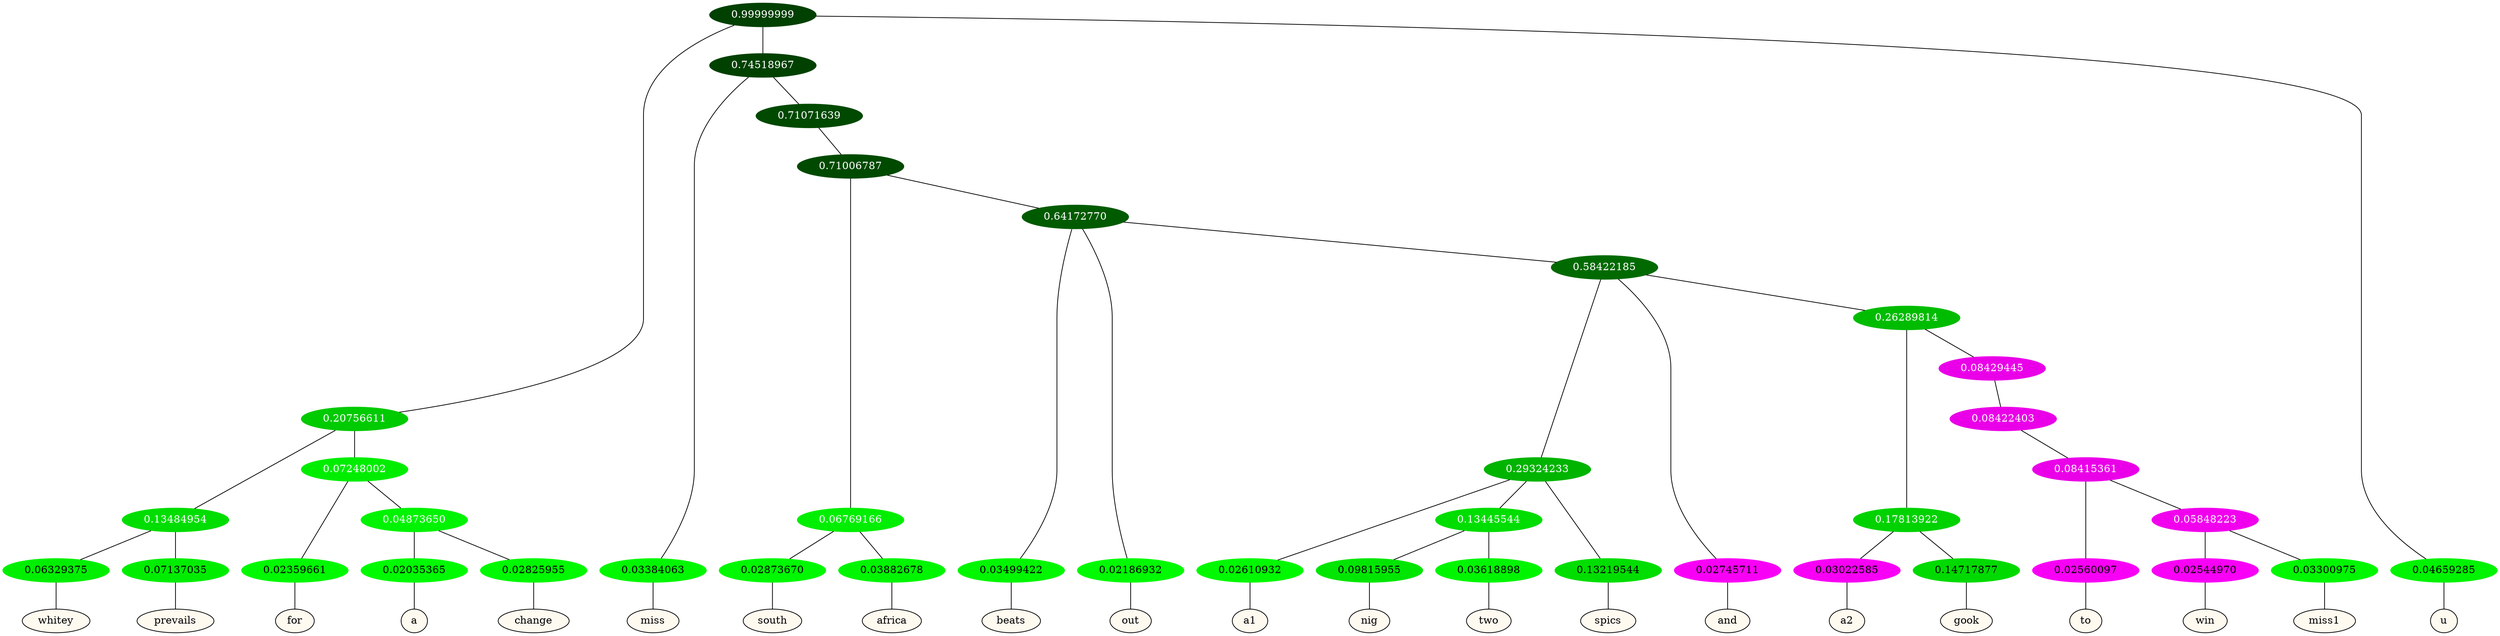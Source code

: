graph {
	node [format=png height=0.15 nodesep=0.001 ordering=out overlap=prism overlap_scaling=0.01 ranksep=0.001 ratio=0.2 style=filled width=0.15]
	{
		rank=same
		a_w_8 [label=whitey color=black fillcolor=floralwhite style="filled,solid"]
		a_w_9 [label=prevails color=black fillcolor=floralwhite style="filled,solid"]
		a_w_10 [label=for color=black fillcolor=floralwhite style="filled,solid"]
		a_w_13 [label=a color=black fillcolor=floralwhite style="filled,solid"]
		a_w_14 [label=change color=black fillcolor=floralwhite style="filled,solid"]
		a_w_6 [label=miss color=black fillcolor=floralwhite style="filled,solid"]
		a_w_17 [label=south color=black fillcolor=floralwhite style="filled,solid"]
		a_w_18 [label=africa color=black fillcolor=floralwhite style="filled,solid"]
		a_w_19 [label=beats color=black fillcolor=floralwhite style="filled,solid"]
		a_w_20 [label=out color=black fillcolor=floralwhite style="filled,solid"]
		a_w_25 [label=a1 color=black fillcolor=floralwhite style="filled,solid"]
		a_w_30 [label=nig color=black fillcolor=floralwhite style="filled,solid"]
		a_w_31 [label=two color=black fillcolor=floralwhite style="filled,solid"]
		a_w_27 [label=spics color=black fillcolor=floralwhite style="filled,solid"]
		a_w_23 [label=and color=black fillcolor=floralwhite style="filled,solid"]
		a_w_32 [label=a2 color=black fillcolor=floralwhite style="filled,solid"]
		a_w_33 [label=gook color=black fillcolor=floralwhite style="filled,solid"]
		a_w_36 [label=to color=black fillcolor=floralwhite style="filled,solid"]
		a_w_38 [label=win color=black fillcolor=floralwhite style="filled,solid"]
		a_w_39 [label=miss1 color=black fillcolor=floralwhite style="filled,solid"]
		a_w_3 [label=u color=black fillcolor=floralwhite style="filled,solid"]
	}
	a_n_8 -- a_w_8
	a_n_9 -- a_w_9
	a_n_10 -- a_w_10
	a_n_13 -- a_w_13
	a_n_14 -- a_w_14
	a_n_6 -- a_w_6
	a_n_17 -- a_w_17
	a_n_18 -- a_w_18
	a_n_19 -- a_w_19
	a_n_20 -- a_w_20
	a_n_25 -- a_w_25
	a_n_30 -- a_w_30
	a_n_31 -- a_w_31
	a_n_27 -- a_w_27
	a_n_23 -- a_w_23
	a_n_32 -- a_w_32
	a_n_33 -- a_w_33
	a_n_36 -- a_w_36
	a_n_38 -- a_w_38
	a_n_39 -- a_w_39
	a_n_3 -- a_w_3
	{
		rank=same
		a_n_8 [label=0.06329375 color="0.334 1.000 0.937" fontcolor=black]
		a_n_9 [label=0.07137035 color="0.334 1.000 0.929" fontcolor=black]
		a_n_10 [label=0.02359661 color="0.334 1.000 0.976" fontcolor=black]
		a_n_13 [label=0.02035365 color="0.334 1.000 0.980" fontcolor=black]
		a_n_14 [label=0.02825955 color="0.334 1.000 0.972" fontcolor=black]
		a_n_6 [label=0.03384063 color="0.334 1.000 0.966" fontcolor=black]
		a_n_17 [label=0.02873670 color="0.334 1.000 0.971" fontcolor=black]
		a_n_18 [label=0.03882678 color="0.334 1.000 0.961" fontcolor=black]
		a_n_19 [label=0.03499422 color="0.334 1.000 0.965" fontcolor=black]
		a_n_20 [label=0.02186932 color="0.334 1.000 0.978" fontcolor=black]
		a_n_25 [label=0.02610932 color="0.334 1.000 0.974" fontcolor=black]
		a_n_30 [label=0.09815955 color="0.334 1.000 0.902" fontcolor=black]
		a_n_31 [label=0.03618898 color="0.334 1.000 0.964" fontcolor=black]
		a_n_27 [label=0.13219544 color="0.334 1.000 0.868" fontcolor=black]
		a_n_23 [label=0.02745711 color="0.835 1.000 0.973" fontcolor=black]
		a_n_32 [label=0.03022585 color="0.835 1.000 0.970" fontcolor=black]
		a_n_33 [label=0.14717877 color="0.334 1.000 0.853" fontcolor=black]
		a_n_36 [label=0.02560097 color="0.835 1.000 0.974" fontcolor=black]
		a_n_38 [label=0.02544970 color="0.835 1.000 0.975" fontcolor=black]
		a_n_39 [label=0.03300975 color="0.334 1.000 0.967" fontcolor=black]
		a_n_3 [label=0.04659285 color="0.334 1.000 0.953" fontcolor=black]
	}
	a_n_0 [label=0.99999999 color="0.334 1.000 0.250" fontcolor=grey99]
	a_n_1 [label=0.20756611 color="0.334 1.000 0.792" fontcolor=grey99]
	a_n_0 -- a_n_1
	a_n_2 [label=0.74518967 color="0.334 1.000 0.255" fontcolor=grey99]
	a_n_0 -- a_n_2
	a_n_0 -- a_n_3
	a_n_4 [label=0.13484954 color="0.334 1.000 0.865" fontcolor=grey99]
	a_n_1 -- a_n_4
	a_n_5 [label=0.07248002 color="0.334 1.000 0.928" fontcolor=grey99]
	a_n_1 -- a_n_5
	a_n_2 -- a_n_6
	a_n_7 [label=0.71071639 color="0.334 1.000 0.289" fontcolor=grey99]
	a_n_2 -- a_n_7
	a_n_4 -- a_n_8
	a_n_4 -- a_n_9
	a_n_5 -- a_n_10
	a_n_11 [label=0.04873650 color="0.334 1.000 0.951" fontcolor=grey99]
	a_n_5 -- a_n_11
	a_n_12 [label=0.71006787 color="0.334 1.000 0.290" fontcolor=grey99]
	a_n_7 -- a_n_12
	a_n_11 -- a_n_13
	a_n_11 -- a_n_14
	a_n_15 [label=0.06769166 color="0.334 1.000 0.932" fontcolor=grey99]
	a_n_12 -- a_n_15
	a_n_16 [label=0.64172770 color="0.334 1.000 0.358" fontcolor=grey99]
	a_n_12 -- a_n_16
	a_n_15 -- a_n_17
	a_n_15 -- a_n_18
	a_n_16 -- a_n_19
	a_n_16 -- a_n_20
	a_n_21 [label=0.58422185 color="0.334 1.000 0.416" fontcolor=grey99]
	a_n_16 -- a_n_21
	a_n_22 [label=0.29324233 color="0.334 1.000 0.707" fontcolor=grey99]
	a_n_21 -- a_n_22
	a_n_21 -- a_n_23
	a_n_24 [label=0.26289814 color="0.334 1.000 0.737" fontcolor=grey99]
	a_n_21 -- a_n_24
	a_n_22 -- a_n_25
	a_n_26 [label=0.13445544 color="0.334 1.000 0.866" fontcolor=grey99]
	a_n_22 -- a_n_26
	a_n_22 -- a_n_27
	a_n_28 [label=0.17813922 color="0.334 1.000 0.822" fontcolor=grey99]
	a_n_24 -- a_n_28
	a_n_29 [label=0.08429445 color="0.835 1.000 0.916" fontcolor=grey99]
	a_n_24 -- a_n_29
	a_n_26 -- a_n_30
	a_n_26 -- a_n_31
	a_n_28 -- a_n_32
	a_n_28 -- a_n_33
	a_n_34 [label=0.08422403 color="0.835 1.000 0.916" fontcolor=grey99]
	a_n_29 -- a_n_34
	a_n_35 [label=0.08415361 color="0.835 1.000 0.916" fontcolor=grey99]
	a_n_34 -- a_n_35
	a_n_35 -- a_n_36
	a_n_37 [label=0.05848223 color="0.835 1.000 0.942" fontcolor=grey99]
	a_n_35 -- a_n_37
	a_n_37 -- a_n_38
	a_n_37 -- a_n_39
}
